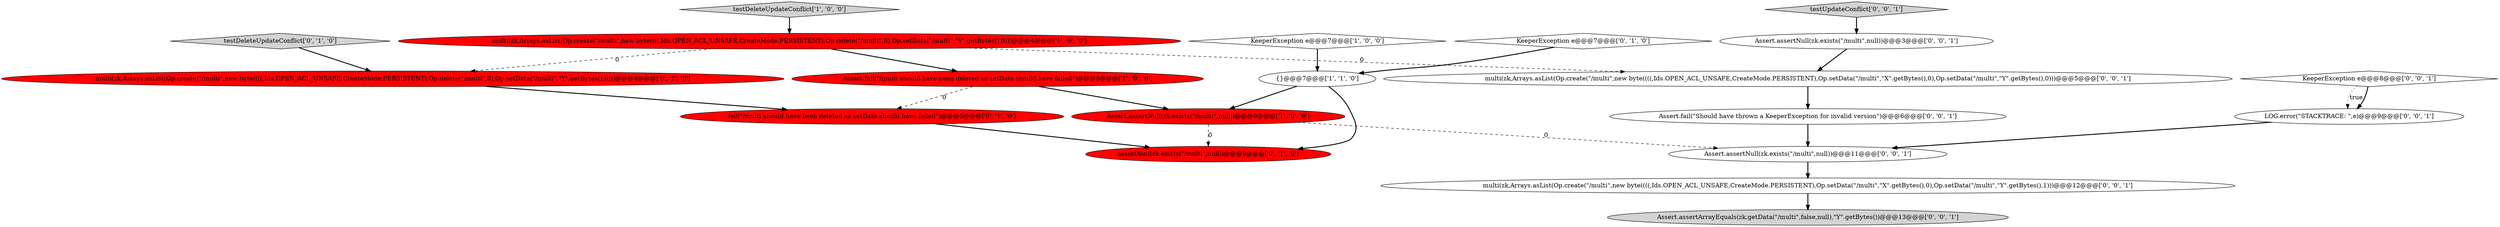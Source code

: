 digraph {
5 [style = filled, label = "Assert.assertNull(zk.exists(\"/multi\",null))@@@9@@@['1', '0', '0']", fillcolor = red, shape = ellipse image = "AAA1AAABBB1BBB"];
8 [style = filled, label = "testDeleteUpdateConflict['0', '1', '0']", fillcolor = lightgray, shape = diamond image = "AAA0AAABBB2BBB"];
12 [style = filled, label = "Assert.assertArrayEquals(zk.getData(\"/multi\",false,null),\"Y\".getBytes())@@@13@@@['0', '0', '1']", fillcolor = lightgray, shape = ellipse image = "AAA0AAABBB3BBB"];
17 [style = filled, label = "KeeperException e@@@8@@@['0', '0', '1']", fillcolor = white, shape = diamond image = "AAA0AAABBB3BBB"];
7 [style = filled, label = "KeeperException e@@@7@@@['0', '1', '0']", fillcolor = white, shape = diamond image = "AAA0AAABBB2BBB"];
9 [style = filled, label = "multi(zk,Arrays.asList(Op.create(\"/multi\",new byte((((,Ids.OPEN_ACL_UNSAFE,CreateMode.PERSISTENT),Op.delete(\"/multi\",0),Op.setData(\"/multi\",\"Y\".getBytes(),0)))@@@4@@@['0', '1', '0']", fillcolor = red, shape = ellipse image = "AAA1AAABBB2BBB"];
14 [style = filled, label = "LOG.error(\"STACKTRACE: \",e)@@@9@@@['0', '0', '1']", fillcolor = white, shape = ellipse image = "AAA0AAABBB3BBB"];
1 [style = filled, label = "multi(zk,Arrays.asList(Op.create(\"/multi\",new byte((((,Ids.OPEN_ACL_UNSAFE,CreateMode.PERSISTENT),Op.delete(\"/multi\",0),Op.setData(\"/multi\",\"Y\".getBytes(),0)))@@@4@@@['1', '0', '0']", fillcolor = red, shape = ellipse image = "AAA1AAABBB1BBB"];
4 [style = filled, label = "testDeleteUpdateConflict['1', '0', '0']", fillcolor = lightgray, shape = diamond image = "AAA0AAABBB1BBB"];
3 [style = filled, label = "{}@@@7@@@['1', '1', '0']", fillcolor = white, shape = ellipse image = "AAA0AAABBB1BBB"];
16 [style = filled, label = "Assert.assertNull(zk.exists(\"/multi\",null))@@@11@@@['0', '0', '1']", fillcolor = white, shape = ellipse image = "AAA0AAABBB3BBB"];
15 [style = filled, label = "Assert.assertNull(zk.exists(\"/multi\",null))@@@3@@@['0', '0', '1']", fillcolor = white, shape = ellipse image = "AAA0AAABBB3BBB"];
13 [style = filled, label = "testUpdateConflict['0', '0', '1']", fillcolor = lightgray, shape = diamond image = "AAA0AAABBB3BBB"];
2 [style = filled, label = "Assert.fail(\"/multi should have been deleted so setData should have failed\")@@@5@@@['1', '0', '0']", fillcolor = red, shape = ellipse image = "AAA1AAABBB1BBB"];
6 [style = filled, label = "assertNull(zk.exists(\"/multi\",null))@@@9@@@['0', '1', '0']", fillcolor = red, shape = ellipse image = "AAA1AAABBB2BBB"];
11 [style = filled, label = "Assert.fail(\"Should have thrown a KeeperException for invalid version\")@@@6@@@['0', '0', '1']", fillcolor = white, shape = ellipse image = "AAA0AAABBB3BBB"];
18 [style = filled, label = "multi(zk,Arrays.asList(Op.create(\"/multi\",new byte((((,Ids.OPEN_ACL_UNSAFE,CreateMode.PERSISTENT),Op.setData(\"/multi\",\"X\".getBytes(),0),Op.setData(\"/multi\",\"Y\".getBytes(),1)))@@@12@@@['0', '0', '1']", fillcolor = white, shape = ellipse image = "AAA0AAABBB3BBB"];
19 [style = filled, label = "multi(zk,Arrays.asList(Op.create(\"/multi\",new byte((((,Ids.OPEN_ACL_UNSAFE,CreateMode.PERSISTENT),Op.setData(\"/multi\",\"X\".getBytes(),0),Op.setData(\"/multi\",\"Y\".getBytes(),0)))@@@5@@@['0', '0', '1']", fillcolor = white, shape = ellipse image = "AAA0AAABBB3BBB"];
0 [style = filled, label = "KeeperException e@@@7@@@['1', '0', '0']", fillcolor = white, shape = diamond image = "AAA0AAABBB1BBB"];
10 [style = filled, label = "fail(\"/multi should have been deleted so setData should have failed\")@@@5@@@['0', '1', '0']", fillcolor = red, shape = ellipse image = "AAA1AAABBB2BBB"];
0->3 [style = bold, label=""];
11->16 [style = bold, label=""];
14->16 [style = bold, label=""];
16->18 [style = bold, label=""];
1->19 [style = dashed, label="0"];
18->12 [style = bold, label=""];
17->14 [style = dotted, label="true"];
3->6 [style = bold, label=""];
1->9 [style = dashed, label="0"];
19->11 [style = bold, label=""];
9->10 [style = bold, label=""];
15->19 [style = bold, label=""];
10->6 [style = bold, label=""];
7->3 [style = bold, label=""];
2->10 [style = dashed, label="0"];
5->16 [style = dashed, label="0"];
3->5 [style = bold, label=""];
5->6 [style = dashed, label="0"];
17->14 [style = bold, label=""];
8->9 [style = bold, label=""];
4->1 [style = bold, label=""];
1->2 [style = bold, label=""];
13->15 [style = bold, label=""];
2->5 [style = bold, label=""];
}

